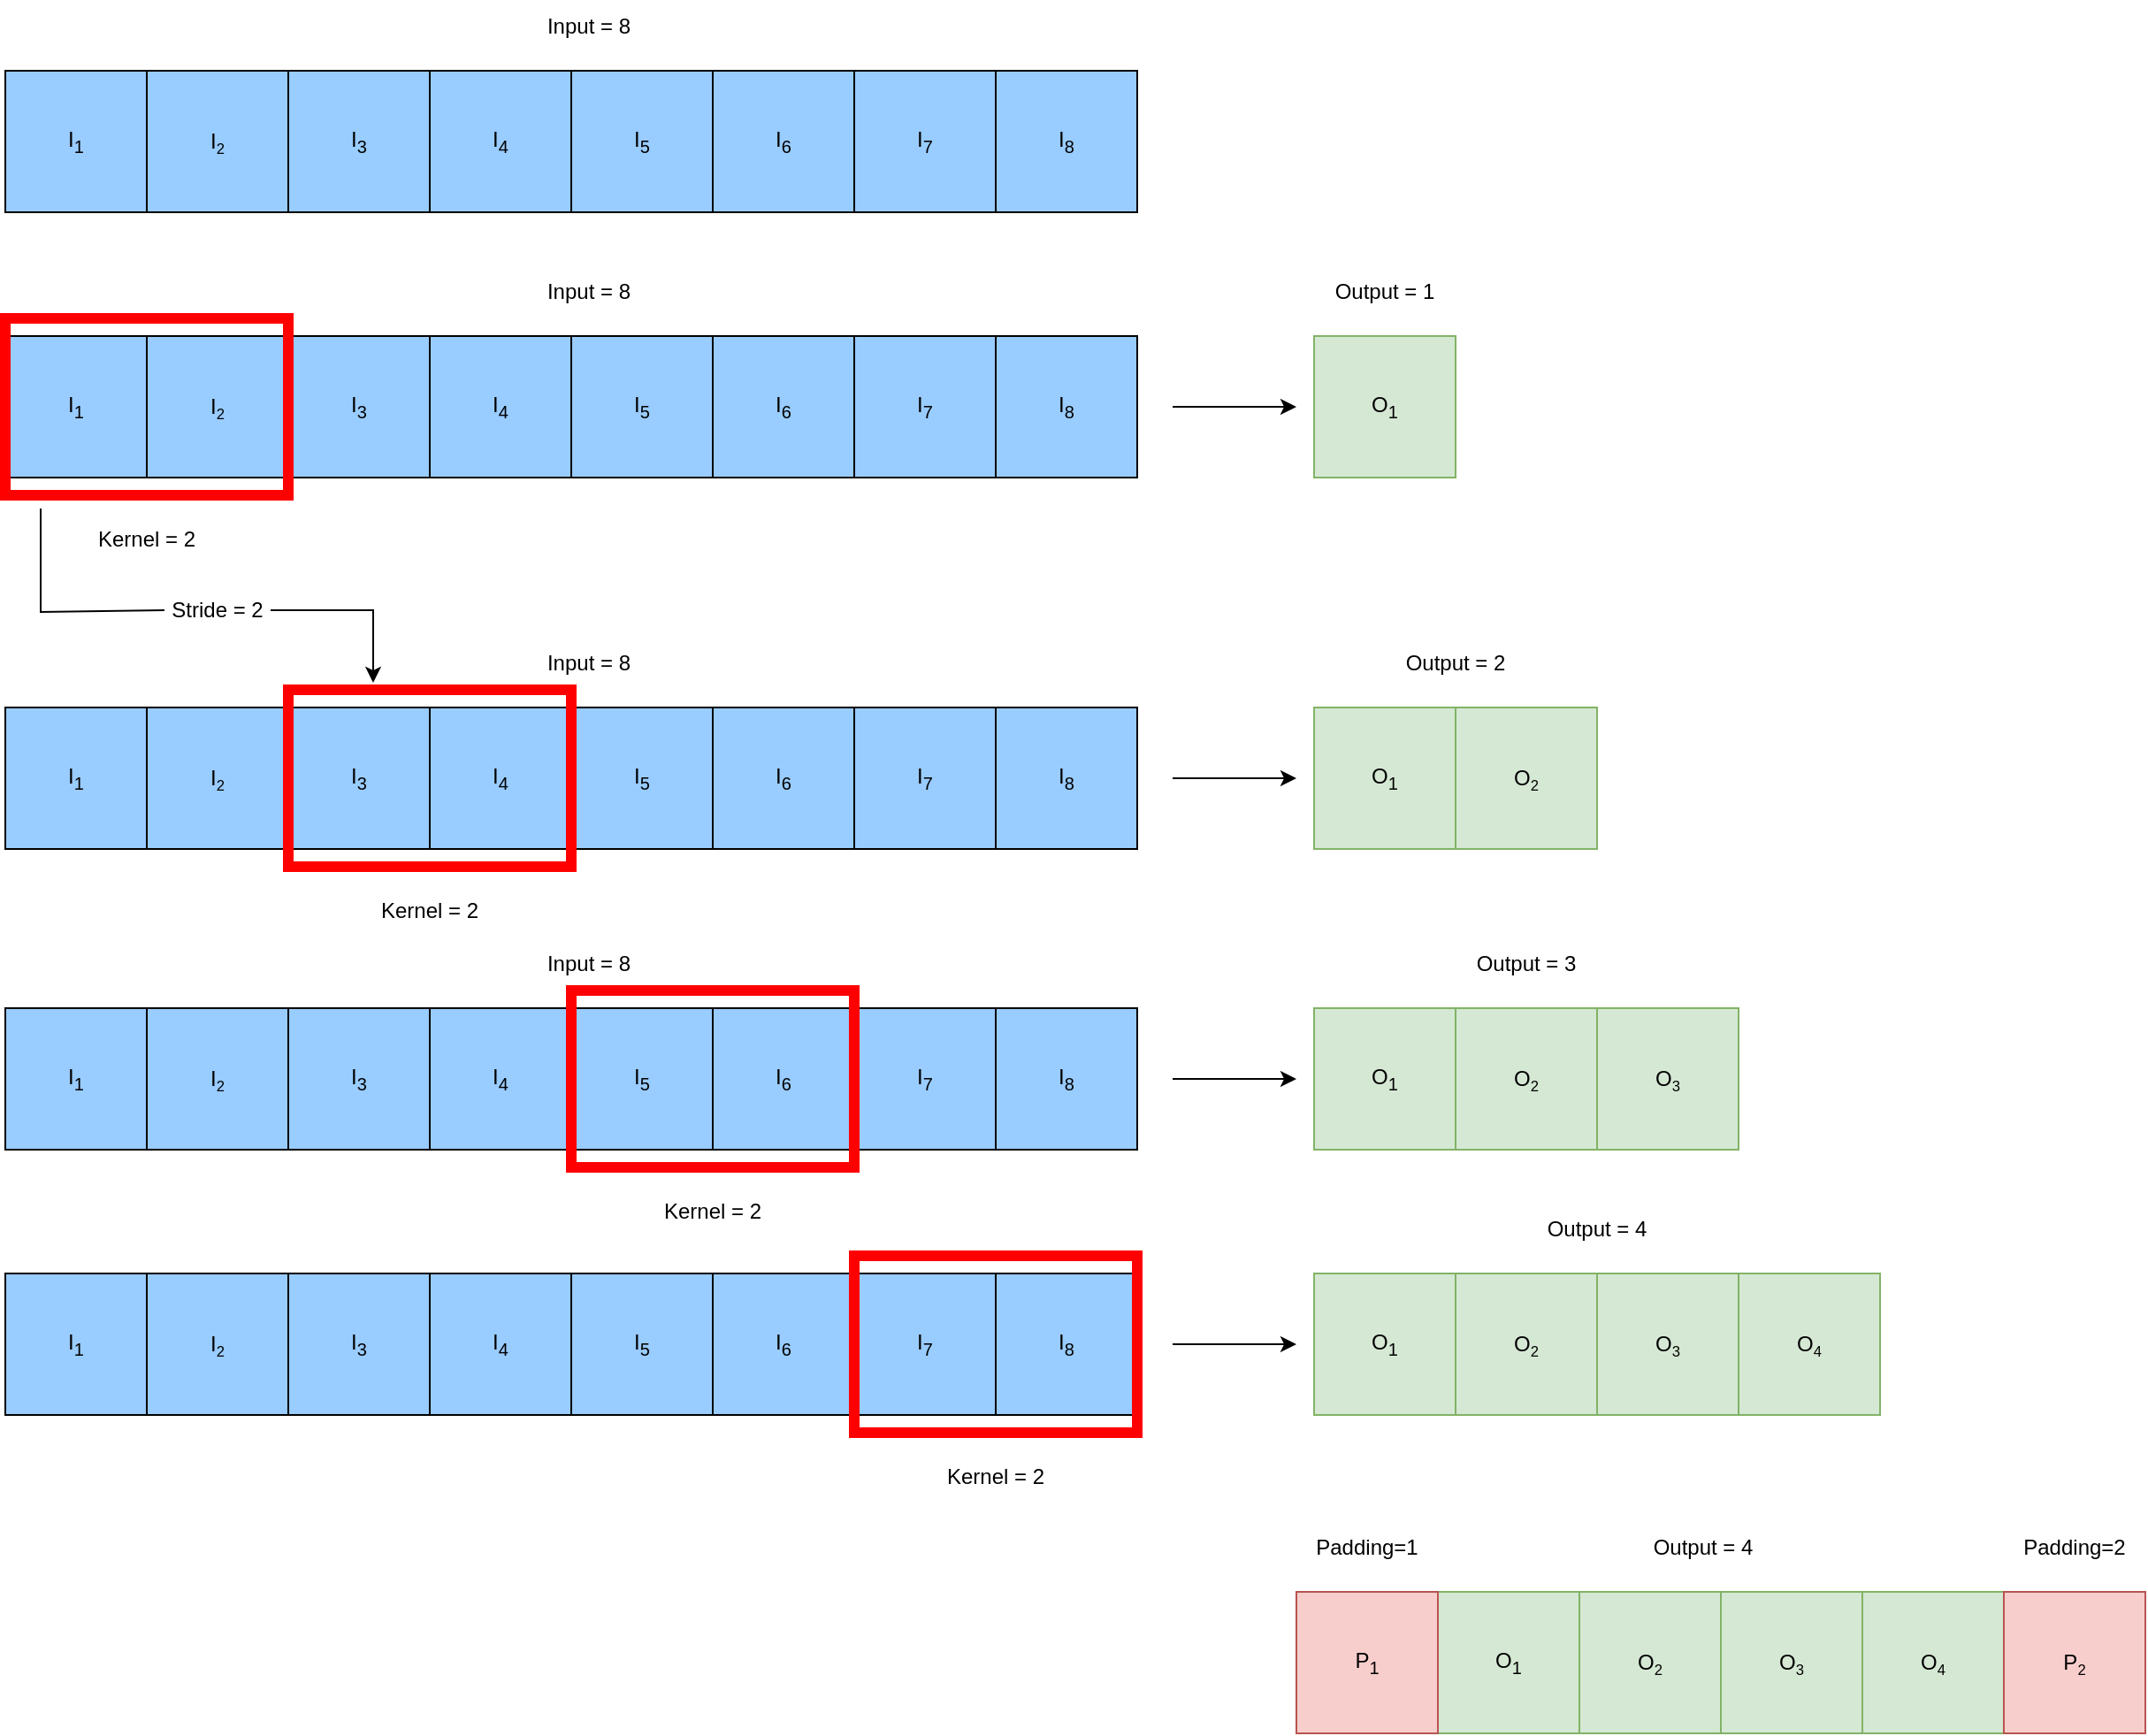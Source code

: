 <mxfile version="20.6.2" type="device"><diagram id="NhikZEuI-CONIhhsnC3C" name="Page-1"><mxGraphModel dx="1422" dy="794" grid="1" gridSize="10" guides="1" tooltips="1" connect="1" arrows="1" fold="1" page="1" pageScale="1" pageWidth="850" pageHeight="1100" math="0" shadow="0"><root><mxCell id="0"/><mxCell id="1" parent="0"/><mxCell id="uSeiYfrY1Etym92KjkC_-32" value="" style="group" vertex="1" connectable="0" parent="1"><mxGeometry x="40" y="120" width="640" height="120" as="geometry"/></mxCell><mxCell id="uSeiYfrY1Etym92KjkC_-19" value="" style="group;fillColor=#dae8fc;strokeColor=#6c8ebf;" vertex="1" connectable="0" parent="uSeiYfrY1Etym92KjkC_-32"><mxGeometry y="40" width="640" height="80" as="geometry"/></mxCell><mxCell id="uSeiYfrY1Etym92KjkC_-11" value="I&lt;sub&gt;1&lt;/sub&gt;" style="whiteSpace=wrap;html=1;aspect=fixed;fillColor=#99CCFF;" vertex="1" parent="uSeiYfrY1Etym92KjkC_-19"><mxGeometry width="80" height="80" as="geometry"/></mxCell><mxCell id="uSeiYfrY1Etym92KjkC_-12" value="I&lt;span style=&quot;font-size: 10px;&quot;&gt;&lt;sub&gt;2&lt;/sub&gt;&lt;/span&gt;" style="whiteSpace=wrap;html=1;aspect=fixed;fillColor=#99CCFF;" vertex="1" parent="uSeiYfrY1Etym92KjkC_-19"><mxGeometry x="80" width="80" height="80" as="geometry"/></mxCell><mxCell id="uSeiYfrY1Etym92KjkC_-13" value="I&lt;sub&gt;3&lt;/sub&gt;" style="whiteSpace=wrap;html=1;aspect=fixed;fillColor=#99CCFF;" vertex="1" parent="uSeiYfrY1Etym92KjkC_-19"><mxGeometry x="160" width="80" height="80" as="geometry"/></mxCell><mxCell id="uSeiYfrY1Etym92KjkC_-14" value="I&lt;sub&gt;4&lt;/sub&gt;" style="whiteSpace=wrap;html=1;aspect=fixed;fillColor=#99CCFF;" vertex="1" parent="uSeiYfrY1Etym92KjkC_-19"><mxGeometry x="240" width="80" height="80" as="geometry"/></mxCell><mxCell id="uSeiYfrY1Etym92KjkC_-15" value="I&lt;sub&gt;5&lt;/sub&gt;" style="whiteSpace=wrap;html=1;aspect=fixed;fillColor=#99CCFF;" vertex="1" parent="uSeiYfrY1Etym92KjkC_-19"><mxGeometry x="320" width="80" height="80" as="geometry"/></mxCell><mxCell id="uSeiYfrY1Etym92KjkC_-16" value="I&lt;sub&gt;6&lt;/sub&gt;" style="whiteSpace=wrap;html=1;aspect=fixed;fillColor=#99CCFF;" vertex="1" parent="uSeiYfrY1Etym92KjkC_-19"><mxGeometry x="400" width="80" height="80" as="geometry"/></mxCell><mxCell id="uSeiYfrY1Etym92KjkC_-17" value="I&lt;sub&gt;7&lt;/sub&gt;" style="whiteSpace=wrap;html=1;aspect=fixed;fillColor=#99CCFF;" vertex="1" parent="uSeiYfrY1Etym92KjkC_-19"><mxGeometry x="480" width="80" height="80" as="geometry"/></mxCell><mxCell id="uSeiYfrY1Etym92KjkC_-18" value="I&lt;sub&gt;8&lt;/sub&gt;" style="whiteSpace=wrap;html=1;aspect=fixed;fillColor=#99CCFF;" vertex="1" parent="uSeiYfrY1Etym92KjkC_-19"><mxGeometry x="560" width="80" height="80" as="geometry"/></mxCell><mxCell id="uSeiYfrY1Etym92KjkC_-31" value="Input = 8" style="text;html=1;strokeColor=none;fillColor=none;align=center;verticalAlign=middle;whiteSpace=wrap;rounded=0;strokeWidth=6;" vertex="1" parent="uSeiYfrY1Etym92KjkC_-32"><mxGeometry x="300" width="60" height="30" as="geometry"/></mxCell><mxCell id="uSeiYfrY1Etym92KjkC_-34" value="" style="group" vertex="1" connectable="0" parent="1"><mxGeometry x="40" y="270" width="640" height="170" as="geometry"/></mxCell><mxCell id="uSeiYfrY1Etym92KjkC_-35" value="" style="group;fillColor=#dae8fc;strokeColor=#6c8ebf;" vertex="1" connectable="0" parent="uSeiYfrY1Etym92KjkC_-34"><mxGeometry y="40" width="640" height="80" as="geometry"/></mxCell><mxCell id="uSeiYfrY1Etym92KjkC_-36" value="I&lt;sub&gt;1&lt;/sub&gt;" style="whiteSpace=wrap;html=1;aspect=fixed;fillColor=#99CCFF;" vertex="1" parent="uSeiYfrY1Etym92KjkC_-35"><mxGeometry width="80" height="80" as="geometry"/></mxCell><mxCell id="uSeiYfrY1Etym92KjkC_-37" value="I&lt;span style=&quot;font-size: 10px;&quot;&gt;&lt;sub&gt;2&lt;/sub&gt;&lt;/span&gt;" style="whiteSpace=wrap;html=1;aspect=fixed;fillColor=#99CCFF;" vertex="1" parent="uSeiYfrY1Etym92KjkC_-35"><mxGeometry x="80" width="80" height="80" as="geometry"/></mxCell><mxCell id="uSeiYfrY1Etym92KjkC_-38" value="I&lt;sub&gt;3&lt;/sub&gt;" style="whiteSpace=wrap;html=1;aspect=fixed;fillColor=#99CCFF;" vertex="1" parent="uSeiYfrY1Etym92KjkC_-35"><mxGeometry x="160" width="80" height="80" as="geometry"/></mxCell><mxCell id="uSeiYfrY1Etym92KjkC_-39" value="I&lt;sub&gt;4&lt;/sub&gt;" style="whiteSpace=wrap;html=1;aspect=fixed;fillColor=#99CCFF;" vertex="1" parent="uSeiYfrY1Etym92KjkC_-35"><mxGeometry x="240" width="80" height="80" as="geometry"/></mxCell><mxCell id="uSeiYfrY1Etym92KjkC_-40" value="I&lt;sub&gt;5&lt;/sub&gt;" style="whiteSpace=wrap;html=1;aspect=fixed;fillColor=#99CCFF;" vertex="1" parent="uSeiYfrY1Etym92KjkC_-35"><mxGeometry x="320" width="80" height="80" as="geometry"/></mxCell><mxCell id="uSeiYfrY1Etym92KjkC_-41" value="I&lt;sub&gt;6&lt;/sub&gt;" style="whiteSpace=wrap;html=1;aspect=fixed;fillColor=#99CCFF;" vertex="1" parent="uSeiYfrY1Etym92KjkC_-35"><mxGeometry x="400" width="80" height="80" as="geometry"/></mxCell><mxCell id="uSeiYfrY1Etym92KjkC_-42" value="I&lt;sub&gt;7&lt;/sub&gt;" style="whiteSpace=wrap;html=1;aspect=fixed;fillColor=#99CCFF;" vertex="1" parent="uSeiYfrY1Etym92KjkC_-35"><mxGeometry x="480" width="80" height="80" as="geometry"/></mxCell><mxCell id="uSeiYfrY1Etym92KjkC_-43" value="I&lt;sub&gt;8&lt;/sub&gt;" style="whiteSpace=wrap;html=1;aspect=fixed;fillColor=#99CCFF;" vertex="1" parent="uSeiYfrY1Etym92KjkC_-35"><mxGeometry x="560" width="80" height="80" as="geometry"/></mxCell><mxCell id="uSeiYfrY1Etym92KjkC_-44" value="Input = 8" style="text;html=1;strokeColor=none;fillColor=none;align=center;verticalAlign=middle;whiteSpace=wrap;rounded=0;strokeWidth=6;" vertex="1" parent="uSeiYfrY1Etym92KjkC_-34"><mxGeometry x="300" width="60" height="30" as="geometry"/></mxCell><mxCell id="uSeiYfrY1Etym92KjkC_-33" value="" style="group" vertex="1" connectable="0" parent="uSeiYfrY1Etym92KjkC_-34"><mxGeometry y="30" width="160" height="140" as="geometry"/></mxCell><mxCell id="uSeiYfrY1Etym92KjkC_-29" value="" style="rounded=0;whiteSpace=wrap;html=1;fillColor=none;strokeColor=#FF0000;strokeWidth=6;" vertex="1" parent="uSeiYfrY1Etym92KjkC_-33"><mxGeometry width="160" height="100" as="geometry"/></mxCell><mxCell id="uSeiYfrY1Etym92KjkC_-30" value="Kernel = 2" style="text;html=1;strokeColor=none;fillColor=none;align=center;verticalAlign=middle;whiteSpace=wrap;rounded=0;strokeWidth=6;" vertex="1" parent="uSeiYfrY1Etym92KjkC_-33"><mxGeometry x="50" y="110" width="60" height="30" as="geometry"/></mxCell><mxCell id="uSeiYfrY1Etym92KjkC_-46" value="O&lt;sub&gt;1&lt;/sub&gt;" style="whiteSpace=wrap;html=1;aspect=fixed;strokeColor=#82b366;strokeWidth=1;fillColor=#d5e8d4;" vertex="1" parent="1"><mxGeometry x="780" y="310" width="80" height="80" as="geometry"/></mxCell><mxCell id="uSeiYfrY1Etym92KjkC_-47" value="Output = 1" style="text;html=1;strokeColor=none;fillColor=none;align=center;verticalAlign=middle;whiteSpace=wrap;rounded=0;strokeWidth=1;" vertex="1" parent="1"><mxGeometry x="790" y="270" width="60" height="30" as="geometry"/></mxCell><mxCell id="uSeiYfrY1Etym92KjkC_-48" value="" style="endArrow=classic;html=1;rounded=0;" edge="1" parent="1"><mxGeometry width="50" height="50" relative="1" as="geometry"><mxPoint x="700" y="350" as="sourcePoint"/><mxPoint x="770" y="350" as="targetPoint"/></mxGeometry></mxCell><mxCell id="uSeiYfrY1Etym92KjkC_-64" value="" style="group" vertex="1" connectable="0" parent="1"><mxGeometry x="40" y="480" width="640" height="120" as="geometry"/></mxCell><mxCell id="uSeiYfrY1Etym92KjkC_-65" value="" style="group;fillColor=#dae8fc;strokeColor=#6c8ebf;" vertex="1" connectable="0" parent="uSeiYfrY1Etym92KjkC_-64"><mxGeometry y="40" width="640" height="80" as="geometry"/></mxCell><mxCell id="uSeiYfrY1Etym92KjkC_-66" value="I&lt;sub&gt;1&lt;/sub&gt;" style="whiteSpace=wrap;html=1;aspect=fixed;fillColor=#99CCFF;" vertex="1" parent="uSeiYfrY1Etym92KjkC_-65"><mxGeometry width="80" height="80" as="geometry"/></mxCell><mxCell id="uSeiYfrY1Etym92KjkC_-67" value="I&lt;span style=&quot;font-size: 10px;&quot;&gt;&lt;sub&gt;2&lt;/sub&gt;&lt;/span&gt;" style="whiteSpace=wrap;html=1;aspect=fixed;fillColor=#99CCFF;" vertex="1" parent="uSeiYfrY1Etym92KjkC_-65"><mxGeometry x="80" width="80" height="80" as="geometry"/></mxCell><mxCell id="uSeiYfrY1Etym92KjkC_-68" value="I&lt;sub&gt;3&lt;/sub&gt;" style="whiteSpace=wrap;html=1;aspect=fixed;fillColor=#99CCFF;" vertex="1" parent="uSeiYfrY1Etym92KjkC_-65"><mxGeometry x="160" width="80" height="80" as="geometry"/></mxCell><mxCell id="uSeiYfrY1Etym92KjkC_-69" value="I&lt;sub&gt;4&lt;/sub&gt;" style="whiteSpace=wrap;html=1;aspect=fixed;fillColor=#99CCFF;" vertex="1" parent="uSeiYfrY1Etym92KjkC_-65"><mxGeometry x="240" width="80" height="80" as="geometry"/></mxCell><mxCell id="uSeiYfrY1Etym92KjkC_-70" value="I&lt;sub&gt;5&lt;/sub&gt;" style="whiteSpace=wrap;html=1;aspect=fixed;fillColor=#99CCFF;" vertex="1" parent="uSeiYfrY1Etym92KjkC_-65"><mxGeometry x="320" width="80" height="80" as="geometry"/></mxCell><mxCell id="uSeiYfrY1Etym92KjkC_-71" value="I&lt;sub&gt;6&lt;/sub&gt;" style="whiteSpace=wrap;html=1;aspect=fixed;fillColor=#99CCFF;" vertex="1" parent="uSeiYfrY1Etym92KjkC_-65"><mxGeometry x="400" width="80" height="80" as="geometry"/></mxCell><mxCell id="uSeiYfrY1Etym92KjkC_-72" value="I&lt;sub&gt;7&lt;/sub&gt;" style="whiteSpace=wrap;html=1;aspect=fixed;fillColor=#99CCFF;" vertex="1" parent="uSeiYfrY1Etym92KjkC_-65"><mxGeometry x="480" width="80" height="80" as="geometry"/></mxCell><mxCell id="uSeiYfrY1Etym92KjkC_-73" value="I&lt;sub&gt;8&lt;/sub&gt;" style="whiteSpace=wrap;html=1;aspect=fixed;fillColor=#99CCFF;" vertex="1" parent="uSeiYfrY1Etym92KjkC_-65"><mxGeometry x="560" width="80" height="80" as="geometry"/></mxCell><mxCell id="uSeiYfrY1Etym92KjkC_-74" value="Input = 8" style="text;html=1;strokeColor=none;fillColor=none;align=center;verticalAlign=middle;whiteSpace=wrap;rounded=0;strokeWidth=6;" vertex="1" parent="uSeiYfrY1Etym92KjkC_-64"><mxGeometry x="300" width="60" height="30" as="geometry"/></mxCell><mxCell id="uSeiYfrY1Etym92KjkC_-80" value="Stride = 2" style="text;html=1;strokeColor=none;fillColor=none;align=center;verticalAlign=middle;whiteSpace=wrap;rounded=0;strokeWidth=1;" vertex="1" parent="1"><mxGeometry x="130" y="450" width="60" height="30" as="geometry"/></mxCell><mxCell id="uSeiYfrY1Etym92KjkC_-82" value="" style="endArrow=none;html=1;rounded=0;exitX=0;exitY=0.25;exitDx=0;exitDy=0;entryX=0;entryY=0.5;entryDx=0;entryDy=0;" edge="1" parent="1" target="uSeiYfrY1Etym92KjkC_-80"><mxGeometry width="50" height="50" relative="1" as="geometry"><mxPoint x="60" y="407.5" as="sourcePoint"/><mxPoint x="100" y="466" as="targetPoint"/><Array as="points"><mxPoint x="60" y="466"/></Array></mxGeometry></mxCell><mxCell id="uSeiYfrY1Etym92KjkC_-83" value="" style="endArrow=classic;html=1;rounded=0;exitX=1;exitY=0.5;exitDx=0;exitDy=0;entryX=0.3;entryY=-0.04;entryDx=0;entryDy=0;entryPerimeter=0;" edge="1" parent="1" source="uSeiYfrY1Etym92KjkC_-80"><mxGeometry width="50" height="50" relative="1" as="geometry"><mxPoint x="270" y="480" as="sourcePoint"/><mxPoint x="248" y="506" as="targetPoint"/><Array as="points"><mxPoint x="248" y="465"/></Array></mxGeometry></mxCell><mxCell id="uSeiYfrY1Etym92KjkC_-84" value="O&lt;sub&gt;1&lt;/sub&gt;" style="whiteSpace=wrap;html=1;aspect=fixed;strokeColor=#82b366;strokeWidth=1;fillColor=#d5e8d4;" vertex="1" parent="1"><mxGeometry x="780" y="520" width="80" height="80" as="geometry"/></mxCell><mxCell id="uSeiYfrY1Etym92KjkC_-85" value="" style="endArrow=classic;html=1;rounded=0;" edge="1" parent="1"><mxGeometry width="50" height="50" relative="1" as="geometry"><mxPoint x="700" y="560" as="sourcePoint"/><mxPoint x="770" y="560" as="targetPoint"/></mxGeometry></mxCell><mxCell id="uSeiYfrY1Etym92KjkC_-86" value="O&lt;span style=&quot;font-size: 10px;&quot;&gt;&lt;sub&gt;2&lt;/sub&gt;&lt;/span&gt;" style="whiteSpace=wrap;html=1;aspect=fixed;strokeColor=#82b366;strokeWidth=1;fillColor=#d5e8d4;" vertex="1" parent="1"><mxGeometry x="860" y="520" width="80" height="80" as="geometry"/></mxCell><mxCell id="uSeiYfrY1Etym92KjkC_-87" value="" style="group;fillColor=#dae8fc;strokeColor=#6c8ebf;" vertex="1" connectable="0" parent="1"><mxGeometry x="40" y="690" width="640" height="80" as="geometry"/></mxCell><mxCell id="uSeiYfrY1Etym92KjkC_-88" value="I&lt;sub&gt;1&lt;/sub&gt;" style="whiteSpace=wrap;html=1;aspect=fixed;fillColor=#99CCFF;" vertex="1" parent="uSeiYfrY1Etym92KjkC_-87"><mxGeometry width="80" height="80" as="geometry"/></mxCell><mxCell id="uSeiYfrY1Etym92KjkC_-89" value="I&lt;span style=&quot;font-size: 10px;&quot;&gt;&lt;sub&gt;2&lt;/sub&gt;&lt;/span&gt;" style="whiteSpace=wrap;html=1;aspect=fixed;fillColor=#99CCFF;" vertex="1" parent="uSeiYfrY1Etym92KjkC_-87"><mxGeometry x="80" width="80" height="80" as="geometry"/></mxCell><mxCell id="uSeiYfrY1Etym92KjkC_-90" value="I&lt;sub&gt;3&lt;/sub&gt;" style="whiteSpace=wrap;html=1;aspect=fixed;fillColor=#99CCFF;" vertex="1" parent="uSeiYfrY1Etym92KjkC_-87"><mxGeometry x="160" width="80" height="80" as="geometry"/></mxCell><mxCell id="uSeiYfrY1Etym92KjkC_-91" value="I&lt;sub&gt;4&lt;/sub&gt;" style="whiteSpace=wrap;html=1;aspect=fixed;fillColor=#99CCFF;" vertex="1" parent="uSeiYfrY1Etym92KjkC_-87"><mxGeometry x="240" width="80" height="80" as="geometry"/></mxCell><mxCell id="uSeiYfrY1Etym92KjkC_-92" value="I&lt;sub&gt;5&lt;/sub&gt;" style="whiteSpace=wrap;html=1;aspect=fixed;fillColor=#99CCFF;" vertex="1" parent="uSeiYfrY1Etym92KjkC_-87"><mxGeometry x="320" width="80" height="80" as="geometry"/></mxCell><mxCell id="uSeiYfrY1Etym92KjkC_-93" value="I&lt;sub&gt;6&lt;/sub&gt;" style="whiteSpace=wrap;html=1;aspect=fixed;fillColor=#99CCFF;" vertex="1" parent="uSeiYfrY1Etym92KjkC_-87"><mxGeometry x="400" width="80" height="80" as="geometry"/></mxCell><mxCell id="uSeiYfrY1Etym92KjkC_-94" value="I&lt;sub&gt;7&lt;/sub&gt;" style="whiteSpace=wrap;html=1;aspect=fixed;fillColor=#99CCFF;" vertex="1" parent="uSeiYfrY1Etym92KjkC_-87"><mxGeometry x="480" width="80" height="80" as="geometry"/></mxCell><mxCell id="uSeiYfrY1Etym92KjkC_-95" value="I&lt;sub&gt;8&lt;/sub&gt;" style="whiteSpace=wrap;html=1;aspect=fixed;fillColor=#99CCFF;" vertex="1" parent="uSeiYfrY1Etym92KjkC_-87"><mxGeometry x="560" width="80" height="80" as="geometry"/></mxCell><mxCell id="uSeiYfrY1Etym92KjkC_-96" value="Input = 8" style="text;html=1;strokeColor=none;fillColor=none;align=center;verticalAlign=middle;whiteSpace=wrap;rounded=0;strokeWidth=6;" vertex="1" parent="1"><mxGeometry x="340" y="650" width="60" height="30" as="geometry"/></mxCell><mxCell id="uSeiYfrY1Etym92KjkC_-101" value="O&lt;sub&gt;1&lt;/sub&gt;" style="whiteSpace=wrap;html=1;aspect=fixed;strokeColor=#82b366;strokeWidth=1;fillColor=#d5e8d4;" vertex="1" parent="1"><mxGeometry x="780" y="690" width="80" height="80" as="geometry"/></mxCell><mxCell id="uSeiYfrY1Etym92KjkC_-102" value="" style="endArrow=classic;html=1;rounded=0;" edge="1" parent="1"><mxGeometry width="50" height="50" relative="1" as="geometry"><mxPoint x="700" y="730" as="sourcePoint"/><mxPoint x="770" y="730" as="targetPoint"/></mxGeometry></mxCell><mxCell id="uSeiYfrY1Etym92KjkC_-103" value="O&lt;span style=&quot;font-size: 10px;&quot;&gt;&lt;sub&gt;2&lt;/sub&gt;&lt;/span&gt;" style="whiteSpace=wrap;html=1;aspect=fixed;strokeColor=#82b366;strokeWidth=1;fillColor=#d5e8d4;" vertex="1" parent="1"><mxGeometry x="860" y="690" width="80" height="80" as="geometry"/></mxCell><mxCell id="uSeiYfrY1Etym92KjkC_-104" value="O&lt;span style=&quot;font-size: 10px;&quot;&gt;&lt;sub&gt;3&lt;/sub&gt;&lt;/span&gt;" style="whiteSpace=wrap;html=1;aspect=fixed;strokeColor=#82b366;strokeWidth=1;fillColor=#d5e8d4;" vertex="1" parent="1"><mxGeometry x="940" y="690" width="80" height="80" as="geometry"/></mxCell><mxCell id="uSeiYfrY1Etym92KjkC_-123" value="" style="group" vertex="1" connectable="0" parent="1"><mxGeometry x="200" y="510" width="160" height="140" as="geometry"/></mxCell><mxCell id="uSeiYfrY1Etym92KjkC_-124" value="" style="rounded=0;whiteSpace=wrap;html=1;fillColor=none;strokeColor=#FF0000;strokeWidth=6;" vertex="1" parent="uSeiYfrY1Etym92KjkC_-123"><mxGeometry width="160" height="100" as="geometry"/></mxCell><mxCell id="uSeiYfrY1Etym92KjkC_-125" value="Kernel = 2" style="text;html=1;strokeColor=none;fillColor=none;align=center;verticalAlign=middle;whiteSpace=wrap;rounded=0;strokeWidth=6;" vertex="1" parent="uSeiYfrY1Etym92KjkC_-123"><mxGeometry x="50" y="110" width="60" height="30" as="geometry"/></mxCell><mxCell id="uSeiYfrY1Etym92KjkC_-126" value="" style="group" vertex="1" connectable="0" parent="1"><mxGeometry x="360" y="680" width="160" height="140" as="geometry"/></mxCell><mxCell id="uSeiYfrY1Etym92KjkC_-127" value="" style="rounded=0;whiteSpace=wrap;html=1;fillColor=none;strokeColor=#FF0000;strokeWidth=6;" vertex="1" parent="uSeiYfrY1Etym92KjkC_-126"><mxGeometry width="160" height="100" as="geometry"/></mxCell><mxCell id="uSeiYfrY1Etym92KjkC_-128" value="Kernel = 2" style="text;html=1;strokeColor=none;fillColor=none;align=center;verticalAlign=middle;whiteSpace=wrap;rounded=0;strokeWidth=6;" vertex="1" parent="uSeiYfrY1Etym92KjkC_-126"><mxGeometry x="50" y="110" width="60" height="30" as="geometry"/></mxCell><mxCell id="uSeiYfrY1Etym92KjkC_-129" value="" style="group;fillColor=#dae8fc;strokeColor=#6c8ebf;" vertex="1" connectable="0" parent="1"><mxGeometry x="40" y="840" width="640" height="80" as="geometry"/></mxCell><mxCell id="uSeiYfrY1Etym92KjkC_-130" value="I&lt;sub&gt;1&lt;/sub&gt;" style="whiteSpace=wrap;html=1;aspect=fixed;fillColor=#99CCFF;" vertex="1" parent="uSeiYfrY1Etym92KjkC_-129"><mxGeometry width="80" height="80" as="geometry"/></mxCell><mxCell id="uSeiYfrY1Etym92KjkC_-131" value="I&lt;span style=&quot;font-size: 10px;&quot;&gt;&lt;sub&gt;2&lt;/sub&gt;&lt;/span&gt;" style="whiteSpace=wrap;html=1;aspect=fixed;fillColor=#99CCFF;" vertex="1" parent="uSeiYfrY1Etym92KjkC_-129"><mxGeometry x="80" width="80" height="80" as="geometry"/></mxCell><mxCell id="uSeiYfrY1Etym92KjkC_-132" value="I&lt;sub&gt;3&lt;/sub&gt;" style="whiteSpace=wrap;html=1;aspect=fixed;fillColor=#99CCFF;" vertex="1" parent="uSeiYfrY1Etym92KjkC_-129"><mxGeometry x="160" width="80" height="80" as="geometry"/></mxCell><mxCell id="uSeiYfrY1Etym92KjkC_-133" value="I&lt;sub&gt;4&lt;/sub&gt;" style="whiteSpace=wrap;html=1;aspect=fixed;fillColor=#99CCFF;" vertex="1" parent="uSeiYfrY1Etym92KjkC_-129"><mxGeometry x="240" width="80" height="80" as="geometry"/></mxCell><mxCell id="uSeiYfrY1Etym92KjkC_-134" value="I&lt;sub&gt;5&lt;/sub&gt;" style="whiteSpace=wrap;html=1;aspect=fixed;fillColor=#99CCFF;" vertex="1" parent="uSeiYfrY1Etym92KjkC_-129"><mxGeometry x="320" width="80" height="80" as="geometry"/></mxCell><mxCell id="uSeiYfrY1Etym92KjkC_-135" value="I&lt;sub&gt;6&lt;/sub&gt;" style="whiteSpace=wrap;html=1;aspect=fixed;fillColor=#99CCFF;" vertex="1" parent="uSeiYfrY1Etym92KjkC_-129"><mxGeometry x="400" width="80" height="80" as="geometry"/></mxCell><mxCell id="uSeiYfrY1Etym92KjkC_-136" value="I&lt;sub&gt;7&lt;/sub&gt;" style="whiteSpace=wrap;html=1;aspect=fixed;fillColor=#99CCFF;" vertex="1" parent="uSeiYfrY1Etym92KjkC_-129"><mxGeometry x="480" width="80" height="80" as="geometry"/></mxCell><mxCell id="uSeiYfrY1Etym92KjkC_-137" value="I&lt;sub&gt;8&lt;/sub&gt;" style="whiteSpace=wrap;html=1;aspect=fixed;fillColor=#99CCFF;" vertex="1" parent="uSeiYfrY1Etym92KjkC_-129"><mxGeometry x="560" width="80" height="80" as="geometry"/></mxCell><mxCell id="uSeiYfrY1Etym92KjkC_-138" value="O&lt;sub&gt;1&lt;/sub&gt;" style="whiteSpace=wrap;html=1;aspect=fixed;strokeColor=#82b366;strokeWidth=1;fillColor=#d5e8d4;" vertex="1" parent="1"><mxGeometry x="780" y="840" width="80" height="80" as="geometry"/></mxCell><mxCell id="uSeiYfrY1Etym92KjkC_-139" value="" style="endArrow=classic;html=1;rounded=0;" edge="1" parent="1"><mxGeometry width="50" height="50" relative="1" as="geometry"><mxPoint x="700" y="880" as="sourcePoint"/><mxPoint x="770" y="880" as="targetPoint"/></mxGeometry></mxCell><mxCell id="uSeiYfrY1Etym92KjkC_-140" value="O&lt;span style=&quot;font-size: 10px;&quot;&gt;&lt;sub&gt;2&lt;/sub&gt;&lt;/span&gt;" style="whiteSpace=wrap;html=1;aspect=fixed;strokeColor=#82b366;strokeWidth=1;fillColor=#d5e8d4;" vertex="1" parent="1"><mxGeometry x="860" y="840" width="80" height="80" as="geometry"/></mxCell><mxCell id="uSeiYfrY1Etym92KjkC_-141" value="O&lt;span style=&quot;font-size: 10px;&quot;&gt;&lt;sub&gt;3&lt;/sub&gt;&lt;/span&gt;" style="whiteSpace=wrap;html=1;aspect=fixed;strokeColor=#82b366;strokeWidth=1;fillColor=#d5e8d4;" vertex="1" parent="1"><mxGeometry x="940" y="840" width="80" height="80" as="geometry"/></mxCell><mxCell id="uSeiYfrY1Etym92KjkC_-142" value="" style="group" vertex="1" connectable="0" parent="1"><mxGeometry x="520" y="830" width="160" height="140" as="geometry"/></mxCell><mxCell id="uSeiYfrY1Etym92KjkC_-143" value="" style="rounded=0;whiteSpace=wrap;html=1;fillColor=none;strokeColor=#FF0000;strokeWidth=6;" vertex="1" parent="uSeiYfrY1Etym92KjkC_-142"><mxGeometry width="160" height="100" as="geometry"/></mxCell><mxCell id="uSeiYfrY1Etym92KjkC_-144" value="Kernel = 2" style="text;html=1;strokeColor=none;fillColor=none;align=center;verticalAlign=middle;whiteSpace=wrap;rounded=0;strokeWidth=6;" vertex="1" parent="uSeiYfrY1Etym92KjkC_-142"><mxGeometry x="50" y="110" width="60" height="30" as="geometry"/></mxCell><mxCell id="uSeiYfrY1Etym92KjkC_-145" value="O&lt;span style=&quot;font-size: 10px;&quot;&gt;&lt;sub&gt;4&lt;/sub&gt;&lt;/span&gt;" style="whiteSpace=wrap;html=1;aspect=fixed;strokeColor=#82b366;strokeWidth=1;fillColor=#d5e8d4;" vertex="1" parent="1"><mxGeometry x="1020" y="840" width="80" height="80" as="geometry"/></mxCell><mxCell id="uSeiYfrY1Etym92KjkC_-149" value="O&lt;sub&gt;1&lt;/sub&gt;" style="whiteSpace=wrap;html=1;aspect=fixed;strokeColor=#82b366;strokeWidth=1;fillColor=#d5e8d4;" vertex="1" parent="1"><mxGeometry x="850" y="1020" width="80" height="80" as="geometry"/></mxCell><mxCell id="uSeiYfrY1Etym92KjkC_-150" value="O&lt;span style=&quot;font-size: 10px;&quot;&gt;&lt;sub&gt;2&lt;/sub&gt;&lt;/span&gt;" style="whiteSpace=wrap;html=1;aspect=fixed;strokeColor=#82b366;strokeWidth=1;fillColor=#d5e8d4;" vertex="1" parent="1"><mxGeometry x="930" y="1020" width="80" height="80" as="geometry"/></mxCell><mxCell id="uSeiYfrY1Etym92KjkC_-151" value="O&lt;span style=&quot;font-size: 10px;&quot;&gt;&lt;sub&gt;3&lt;/sub&gt;&lt;/span&gt;" style="whiteSpace=wrap;html=1;aspect=fixed;strokeColor=#82b366;strokeWidth=1;fillColor=#d5e8d4;" vertex="1" parent="1"><mxGeometry x="1010" y="1020" width="80" height="80" as="geometry"/></mxCell><mxCell id="uSeiYfrY1Etym92KjkC_-152" value="O&lt;span style=&quot;font-size: 10px;&quot;&gt;&lt;sub&gt;4&lt;/sub&gt;&lt;/span&gt;" style="whiteSpace=wrap;html=1;aspect=fixed;strokeColor=#82b366;strokeWidth=1;fillColor=#d5e8d4;" vertex="1" parent="1"><mxGeometry x="1090" y="1020" width="80" height="80" as="geometry"/></mxCell><mxCell id="uSeiYfrY1Etym92KjkC_-153" value="P&lt;sub&gt;1&lt;/sub&gt;" style="whiteSpace=wrap;html=1;aspect=fixed;strokeColor=#b85450;strokeWidth=1;fillColor=#f8cecc;" vertex="1" parent="1"><mxGeometry x="770" y="1020" width="80" height="80" as="geometry"/></mxCell><mxCell id="uSeiYfrY1Etym92KjkC_-154" value="P&lt;span style=&quot;font-size: 10px;&quot;&gt;&lt;sub&gt;2&lt;/sub&gt;&lt;/span&gt;" style="whiteSpace=wrap;html=1;aspect=fixed;strokeColor=#b85450;strokeWidth=1;fillColor=#f8cecc;" vertex="1" parent="1"><mxGeometry x="1170" y="1020" width="80" height="80" as="geometry"/></mxCell><mxCell id="uSeiYfrY1Etym92KjkC_-155" value="Output = 2" style="text;html=1;strokeColor=none;fillColor=none;align=center;verticalAlign=middle;whiteSpace=wrap;rounded=0;strokeWidth=1;" vertex="1" parent="1"><mxGeometry x="830" y="480" width="60" height="30" as="geometry"/></mxCell><mxCell id="uSeiYfrY1Etym92KjkC_-156" value="Output = 3" style="text;html=1;strokeColor=none;fillColor=none;align=center;verticalAlign=middle;whiteSpace=wrap;rounded=0;strokeWidth=1;" vertex="1" parent="1"><mxGeometry x="870" y="650" width="60" height="30" as="geometry"/></mxCell><mxCell id="uSeiYfrY1Etym92KjkC_-157" value="Output = 4" style="text;html=1;strokeColor=none;fillColor=none;align=center;verticalAlign=middle;whiteSpace=wrap;rounded=0;strokeWidth=1;" vertex="1" parent="1"><mxGeometry x="910" y="800" width="60" height="30" as="geometry"/></mxCell><mxCell id="uSeiYfrY1Etym92KjkC_-159" value="Output = 4" style="text;html=1;strokeColor=none;fillColor=none;align=center;verticalAlign=middle;whiteSpace=wrap;rounded=0;strokeWidth=1;" vertex="1" parent="1"><mxGeometry x="970" y="980" width="60" height="30" as="geometry"/></mxCell><mxCell id="uSeiYfrY1Etym92KjkC_-160" value="Padding=1" style="text;html=1;strokeColor=none;fillColor=none;align=center;verticalAlign=middle;whiteSpace=wrap;rounded=0;strokeWidth=1;" vertex="1" parent="1"><mxGeometry x="780" y="980" width="60" height="30" as="geometry"/></mxCell><mxCell id="uSeiYfrY1Etym92KjkC_-161" value="Padding=2" style="text;html=1;strokeColor=none;fillColor=none;align=center;verticalAlign=middle;whiteSpace=wrap;rounded=0;strokeWidth=1;" vertex="1" parent="1"><mxGeometry x="1180" y="980" width="60" height="30" as="geometry"/></mxCell></root></mxGraphModel></diagram></mxfile>